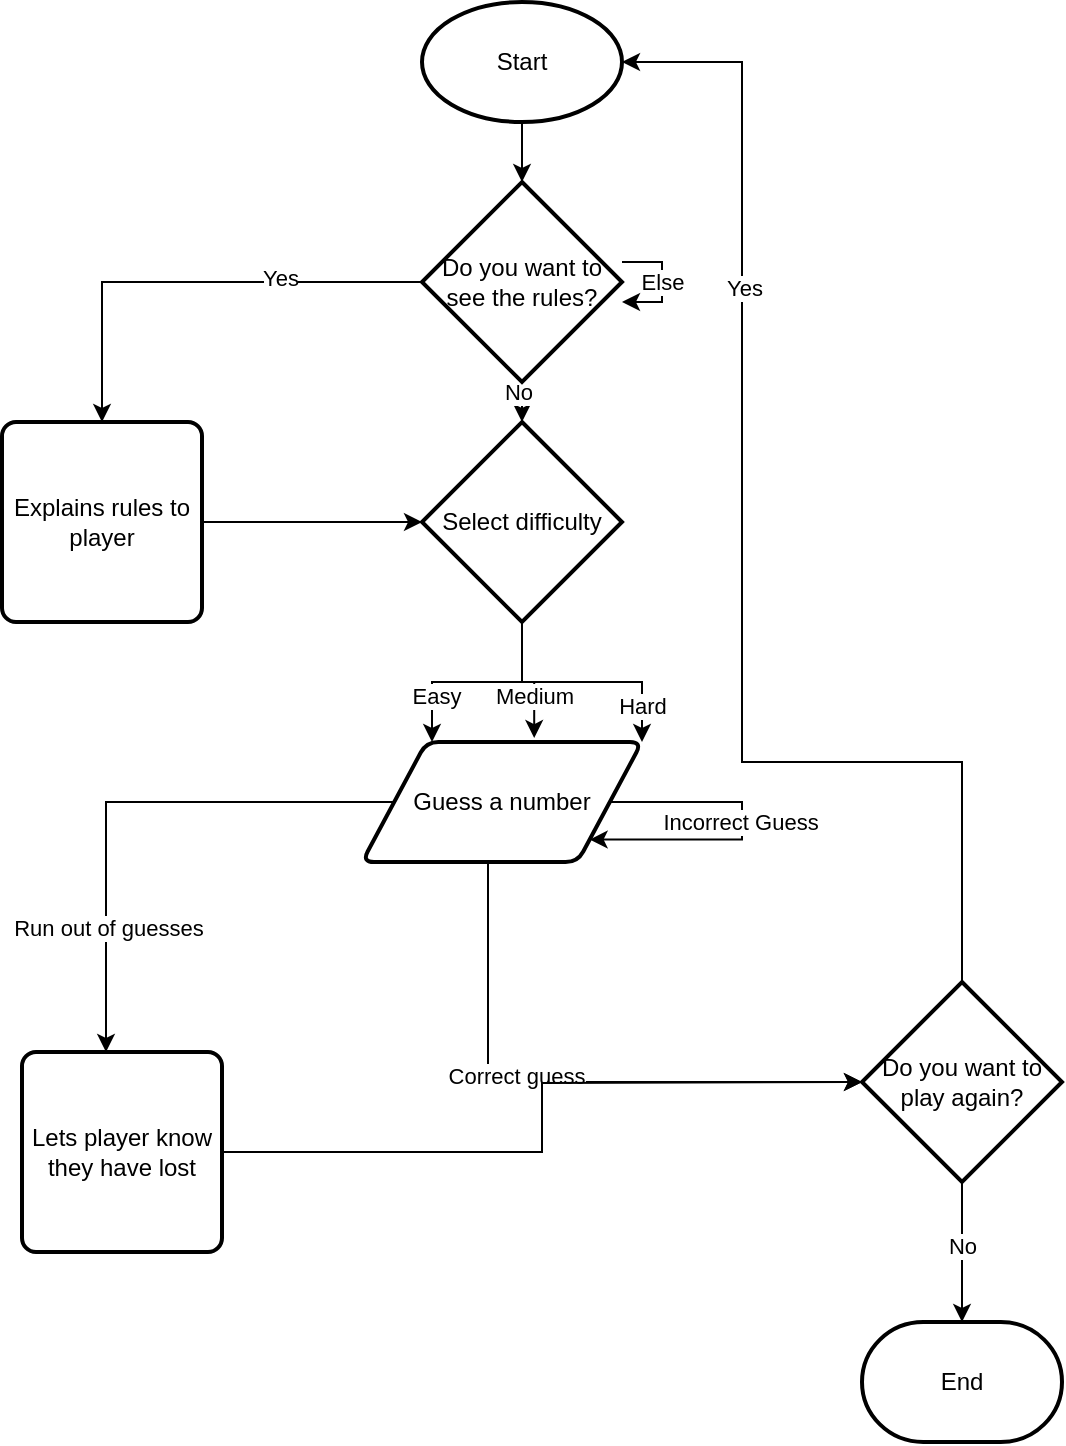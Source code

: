 <mxfile version="28.2.8">
  <diagram name="Page-1" id="tNHp3qSNPNm29JRAp-hn">
    <mxGraphModel dx="1418" dy="764" grid="1" gridSize="10" guides="1" tooltips="1" connect="1" arrows="1" fold="1" page="1" pageScale="1" pageWidth="827" pageHeight="1169" math="0" shadow="0">
      <root>
        <mxCell id="0" />
        <mxCell id="1" parent="0" />
        <mxCell id="7hEjAUORKdWWa-dkbvTh-3" value="" style="edgeStyle=orthogonalEdgeStyle;rounded=0;orthogonalLoop=1;jettySize=auto;html=1;" edge="1" parent="1" source="7hEjAUORKdWWa-dkbvTh-1" target="7hEjAUORKdWWa-dkbvTh-2">
          <mxGeometry relative="1" as="geometry" />
        </mxCell>
        <mxCell id="7hEjAUORKdWWa-dkbvTh-1" value="Start" style="strokeWidth=2;html=1;shape=mxgraph.flowchart.start_1;whiteSpace=wrap;" vertex="1" parent="1">
          <mxGeometry x="350" y="10" width="100" height="60" as="geometry" />
        </mxCell>
        <mxCell id="7hEjAUORKdWWa-dkbvTh-5" value="" style="edgeStyle=orthogonalEdgeStyle;rounded=0;orthogonalLoop=1;jettySize=auto;html=1;" edge="1" parent="1" source="7hEjAUORKdWWa-dkbvTh-2" target="7hEjAUORKdWWa-dkbvTh-4">
          <mxGeometry relative="1" as="geometry" />
        </mxCell>
        <mxCell id="7hEjAUORKdWWa-dkbvTh-7" value="No" style="edgeLabel;html=1;align=center;verticalAlign=middle;resizable=0;points=[];" vertex="1" connectable="0" parent="7hEjAUORKdWWa-dkbvTh-5">
          <mxGeometry x="0.5" y="-2" relative="1" as="geometry">
            <mxPoint as="offset" />
          </mxGeometry>
        </mxCell>
        <mxCell id="7hEjAUORKdWWa-dkbvTh-9" value="" style="edgeStyle=orthogonalEdgeStyle;rounded=0;orthogonalLoop=1;jettySize=auto;html=1;" edge="1" parent="1" source="7hEjAUORKdWWa-dkbvTh-2" target="7hEjAUORKdWWa-dkbvTh-8">
          <mxGeometry relative="1" as="geometry" />
        </mxCell>
        <mxCell id="7hEjAUORKdWWa-dkbvTh-13" value="Yes" style="edgeLabel;html=1;align=center;verticalAlign=middle;resizable=0;points=[];" vertex="1" connectable="0" parent="7hEjAUORKdWWa-dkbvTh-9">
          <mxGeometry x="-0.383" y="-2" relative="1" as="geometry">
            <mxPoint as="offset" />
          </mxGeometry>
        </mxCell>
        <mxCell id="7hEjAUORKdWWa-dkbvTh-2" value="Do you want to see the rules?" style="strokeWidth=2;html=1;shape=mxgraph.flowchart.decision;whiteSpace=wrap;" vertex="1" parent="1">
          <mxGeometry x="350" y="100" width="100" height="100" as="geometry" />
        </mxCell>
        <mxCell id="7hEjAUORKdWWa-dkbvTh-18" style="edgeStyle=orthogonalEdgeStyle;rounded=0;orthogonalLoop=1;jettySize=auto;html=1;exitX=0.5;exitY=1;exitDx=0;exitDy=0;exitPerimeter=0;entryX=0.25;entryY=0;entryDx=0;entryDy=0;" edge="1" parent="1" source="7hEjAUORKdWWa-dkbvTh-4" target="7hEjAUORKdWWa-dkbvTh-14">
          <mxGeometry relative="1" as="geometry" />
        </mxCell>
        <mxCell id="7hEjAUORKdWWa-dkbvTh-23" value="Easy" style="edgeLabel;html=1;align=center;verticalAlign=middle;resizable=0;points=[];" vertex="1" connectable="0" parent="7hEjAUORKdWWa-dkbvTh-18">
          <mxGeometry x="0.562" y="2" relative="1" as="geometry">
            <mxPoint as="offset" />
          </mxGeometry>
        </mxCell>
        <mxCell id="7hEjAUORKdWWa-dkbvTh-19" style="edgeStyle=orthogonalEdgeStyle;rounded=0;orthogonalLoop=1;jettySize=auto;html=1;entryX=1;entryY=0;entryDx=0;entryDy=0;" edge="1" parent="1" source="7hEjAUORKdWWa-dkbvTh-4" target="7hEjAUORKdWWa-dkbvTh-14">
          <mxGeometry relative="1" as="geometry" />
        </mxCell>
        <mxCell id="7hEjAUORKdWWa-dkbvTh-21" value="Hard" style="edgeLabel;html=1;align=center;verticalAlign=middle;resizable=0;points=[];" vertex="1" connectable="0" parent="7hEjAUORKdWWa-dkbvTh-19">
          <mxGeometry x="0.7" relative="1" as="geometry">
            <mxPoint as="offset" />
          </mxGeometry>
        </mxCell>
        <mxCell id="7hEjAUORKdWWa-dkbvTh-4" value="Select difficulty" style="strokeWidth=2;html=1;shape=mxgraph.flowchart.decision;whiteSpace=wrap;" vertex="1" parent="1">
          <mxGeometry x="350" y="220" width="100" height="100" as="geometry" />
        </mxCell>
        <mxCell id="7hEjAUORKdWWa-dkbvTh-6" value="Else" style="edgeStyle=orthogonalEdgeStyle;rounded=0;orthogonalLoop=1;jettySize=auto;html=1;" edge="1" parent="1" source="7hEjAUORKdWWa-dkbvTh-2" target="7hEjAUORKdWWa-dkbvTh-2">
          <mxGeometry relative="1" as="geometry" />
        </mxCell>
        <mxCell id="7hEjAUORKdWWa-dkbvTh-12" style="edgeStyle=orthogonalEdgeStyle;rounded=0;orthogonalLoop=1;jettySize=auto;html=1;" edge="1" parent="1" source="7hEjAUORKdWWa-dkbvTh-8" target="7hEjAUORKdWWa-dkbvTh-4">
          <mxGeometry relative="1" as="geometry" />
        </mxCell>
        <mxCell id="7hEjAUORKdWWa-dkbvTh-8" value="Explains rules to player" style="rounded=1;whiteSpace=wrap;html=1;absoluteArcSize=1;arcSize=14;strokeWidth=2;" vertex="1" parent="1">
          <mxGeometry x="140" y="220" width="100" height="100" as="geometry" />
        </mxCell>
        <mxCell id="7hEjAUORKdWWa-dkbvTh-14" value="Guess a number" style="shape=parallelogram;html=1;strokeWidth=2;perimeter=parallelogramPerimeter;whiteSpace=wrap;rounded=1;arcSize=12;size=0.23;" vertex="1" parent="1">
          <mxGeometry x="320" y="380" width="140" height="60" as="geometry" />
        </mxCell>
        <mxCell id="7hEjAUORKdWWa-dkbvTh-20" style="edgeStyle=orthogonalEdgeStyle;rounded=0;orthogonalLoop=1;jettySize=auto;html=1;entryX=0.615;entryY=-0.033;entryDx=0;entryDy=0;entryPerimeter=0;" edge="1" parent="1" source="7hEjAUORKdWWa-dkbvTh-4" target="7hEjAUORKdWWa-dkbvTh-14">
          <mxGeometry relative="1" as="geometry" />
        </mxCell>
        <mxCell id="7hEjAUORKdWWa-dkbvTh-22" value="Medium" style="edgeLabel;html=1;align=center;verticalAlign=middle;resizable=0;points=[];" vertex="1" connectable="0" parent="7hEjAUORKdWWa-dkbvTh-20">
          <mxGeometry x="0.344" relative="1" as="geometry">
            <mxPoint as="offset" />
          </mxGeometry>
        </mxCell>
        <mxCell id="7hEjAUORKdWWa-dkbvTh-25" value="Do you want to play again?" style="strokeWidth=2;html=1;shape=mxgraph.flowchart.decision;whiteSpace=wrap;" vertex="1" parent="1">
          <mxGeometry x="570" y="500" width="100" height="100" as="geometry" />
        </mxCell>
        <mxCell id="7hEjAUORKdWWa-dkbvTh-27" style="edgeStyle=orthogonalEdgeStyle;rounded=0;orthogonalLoop=1;jettySize=auto;html=1;entryX=1;entryY=0.5;entryDx=0;entryDy=0;entryPerimeter=0;" edge="1" parent="1" source="7hEjAUORKdWWa-dkbvTh-25" target="7hEjAUORKdWWa-dkbvTh-1">
          <mxGeometry relative="1" as="geometry">
            <mxPoint x="480" y="150" as="targetPoint" />
            <Array as="points">
              <mxPoint x="620" y="390" />
              <mxPoint x="510" y="390" />
              <mxPoint x="510" y="40" />
            </Array>
          </mxGeometry>
        </mxCell>
        <mxCell id="7hEjAUORKdWWa-dkbvTh-31" value="Yes" style="edgeLabel;html=1;align=center;verticalAlign=middle;resizable=0;points=[];" vertex="1" connectable="0" parent="7hEjAUORKdWWa-dkbvTh-27">
          <mxGeometry x="0.45" y="-1" relative="1" as="geometry">
            <mxPoint as="offset" />
          </mxGeometry>
        </mxCell>
        <mxCell id="7hEjAUORKdWWa-dkbvTh-28" style="edgeStyle=orthogonalEdgeStyle;rounded=0;orthogonalLoop=1;jettySize=auto;html=1;entryX=0;entryY=0.5;entryDx=0;entryDy=0;entryPerimeter=0;exitX=0.45;exitY=0.983;exitDx=0;exitDy=0;exitPerimeter=0;" edge="1" parent="1" source="7hEjAUORKdWWa-dkbvTh-14" target="7hEjAUORKdWWa-dkbvTh-25">
          <mxGeometry relative="1" as="geometry" />
        </mxCell>
        <mxCell id="7hEjAUORKdWWa-dkbvTh-32" value="Correct guess" style="edgeLabel;html=1;align=center;verticalAlign=middle;resizable=0;points=[];" vertex="1" connectable="0" parent="7hEjAUORKdWWa-dkbvTh-28">
          <mxGeometry x="-0.161" y="3" relative="1" as="geometry">
            <mxPoint as="offset" />
          </mxGeometry>
        </mxCell>
        <mxCell id="7hEjAUORKdWWa-dkbvTh-29" value="End" style="strokeWidth=2;html=1;shape=mxgraph.flowchart.terminator;whiteSpace=wrap;" vertex="1" parent="1">
          <mxGeometry x="570" y="670" width="100" height="60" as="geometry" />
        </mxCell>
        <mxCell id="7hEjAUORKdWWa-dkbvTh-30" style="edgeStyle=orthogonalEdgeStyle;rounded=0;orthogonalLoop=1;jettySize=auto;html=1;entryX=0.5;entryY=0;entryDx=0;entryDy=0;entryPerimeter=0;" edge="1" parent="1" source="7hEjAUORKdWWa-dkbvTh-25" target="7hEjAUORKdWWa-dkbvTh-29">
          <mxGeometry relative="1" as="geometry" />
        </mxCell>
        <mxCell id="7hEjAUORKdWWa-dkbvTh-34" value="No" style="edgeLabel;html=1;align=center;verticalAlign=middle;resizable=0;points=[];" vertex="1" connectable="0" parent="7hEjAUORKdWWa-dkbvTh-30">
          <mxGeometry x="-0.086" relative="1" as="geometry">
            <mxPoint as="offset" />
          </mxGeometry>
        </mxCell>
        <mxCell id="7hEjAUORKdWWa-dkbvTh-38" style="edgeStyle=orthogonalEdgeStyle;rounded=0;orthogonalLoop=1;jettySize=auto;html=1;" edge="1" parent="1" source="7hEjAUORKdWWa-dkbvTh-35">
          <mxGeometry relative="1" as="geometry">
            <mxPoint x="570" y="550" as="targetPoint" />
          </mxGeometry>
        </mxCell>
        <mxCell id="7hEjAUORKdWWa-dkbvTh-35" value="Lets player know they have lost" style="rounded=1;whiteSpace=wrap;html=1;absoluteArcSize=1;arcSize=14;strokeWidth=2;" vertex="1" parent="1">
          <mxGeometry x="150" y="535" width="100" height="100" as="geometry" />
        </mxCell>
        <mxCell id="7hEjAUORKdWWa-dkbvTh-36" style="edgeStyle=orthogonalEdgeStyle;rounded=0;orthogonalLoop=1;jettySize=auto;html=1;entryX=0.42;entryY=0;entryDx=0;entryDy=0;entryPerimeter=0;" edge="1" parent="1" source="7hEjAUORKdWWa-dkbvTh-14" target="7hEjAUORKdWWa-dkbvTh-35">
          <mxGeometry relative="1" as="geometry" />
        </mxCell>
        <mxCell id="7hEjAUORKdWWa-dkbvTh-37" value="Run out of guesses" style="edgeLabel;html=1;align=center;verticalAlign=middle;resizable=0;points=[];" vertex="1" connectable="0" parent="7hEjAUORKdWWa-dkbvTh-36">
          <mxGeometry x="0.539" y="1" relative="1" as="geometry">
            <mxPoint as="offset" />
          </mxGeometry>
        </mxCell>
        <mxCell id="7hEjAUORKdWWa-dkbvTh-40" style="edgeStyle=orthogonalEdgeStyle;rounded=0;orthogonalLoop=1;jettySize=auto;html=1;elbow=vertical;entryX=1;entryY=1;entryDx=0;entryDy=0;" edge="1" parent="1" source="7hEjAUORKdWWa-dkbvTh-14" target="7hEjAUORKdWWa-dkbvTh-14">
          <mxGeometry relative="1" as="geometry">
            <Array as="points">
              <mxPoint x="510" y="410" />
            </Array>
          </mxGeometry>
        </mxCell>
        <mxCell id="7hEjAUORKdWWa-dkbvTh-41" value="Incorrect Guess" style="edgeLabel;html=1;align=center;verticalAlign=middle;resizable=0;points=[];" vertex="1" connectable="0" parent="7hEjAUORKdWWa-dkbvTh-40">
          <mxGeometry x="-0.055" y="-1" relative="1" as="geometry">
            <mxPoint as="offset" />
          </mxGeometry>
        </mxCell>
      </root>
    </mxGraphModel>
  </diagram>
</mxfile>
